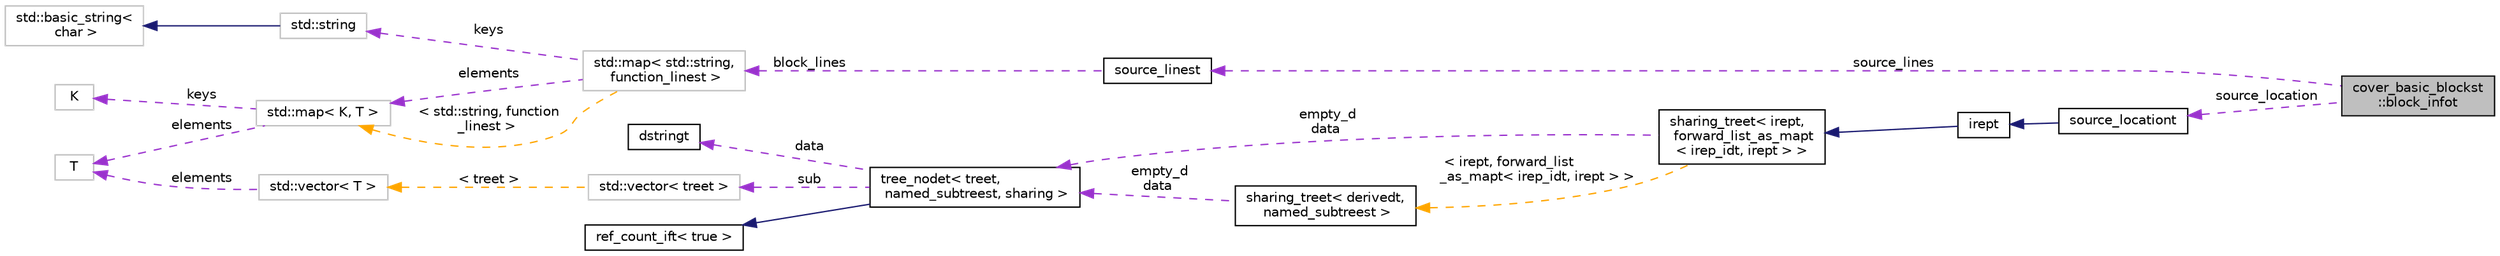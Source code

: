 digraph "cover_basic_blockst::block_infot"
{
 // LATEX_PDF_SIZE
  bgcolor="transparent";
  edge [fontname="Helvetica",fontsize="10",labelfontname="Helvetica",labelfontsize="10"];
  node [fontname="Helvetica",fontsize="10",shape=record];
  rankdir="LR";
  Node1 [label="cover_basic_blockst\l::block_infot",height=0.2,width=0.4,color="black", fillcolor="grey75", style="filled", fontcolor="black",tooltip=" "];
  Node2 -> Node1 [dir="back",color="darkorchid3",fontsize="10",style="dashed",label=" source_lines" ,fontname="Helvetica"];
  Node2 [label="source_linest",height=0.2,width=0.4,color="black",URL="$classsource__linest.html",tooltip=" "];
  Node3 -> Node2 [dir="back",color="darkorchid3",fontsize="10",style="dashed",label=" block_lines" ,fontname="Helvetica"];
  Node3 [label="std::map\< std::string,\l function_linest \>",height=0.2,width=0.4,color="grey75",tooltip=" "];
  Node4 -> Node3 [dir="back",color="darkorchid3",fontsize="10",style="dashed",label=" elements" ,fontname="Helvetica"];
  Node4 [label="std::map\< K, T \>",height=0.2,width=0.4,color="grey75",tooltip="STL class."];
  Node5 -> Node4 [dir="back",color="darkorchid3",fontsize="10",style="dashed",label=" keys" ,fontname="Helvetica"];
  Node5 [label="K",height=0.2,width=0.4,color="grey75",tooltip=" "];
  Node6 -> Node4 [dir="back",color="darkorchid3",fontsize="10",style="dashed",label=" elements" ,fontname="Helvetica"];
  Node6 [label="T",height=0.2,width=0.4,color="grey75",tooltip=" "];
  Node7 -> Node3 [dir="back",color="darkorchid3",fontsize="10",style="dashed",label=" keys" ,fontname="Helvetica"];
  Node7 [label="std::string",height=0.2,width=0.4,color="grey75",tooltip="STL class."];
  Node8 -> Node7 [dir="back",color="midnightblue",fontsize="10",style="solid",fontname="Helvetica"];
  Node8 [label="std::basic_string\<\l char \>",height=0.2,width=0.4,color="grey75",tooltip="STL class."];
  Node4 -> Node3 [dir="back",color="orange",fontsize="10",style="dashed",label=" \< std::string, function\l_linest \>" ,fontname="Helvetica"];
  Node9 -> Node1 [dir="back",color="darkorchid3",fontsize="10",style="dashed",label=" source_location" ,fontname="Helvetica"];
  Node9 [label="source_locationt",height=0.2,width=0.4,color="black",URL="$classsource__locationt.html",tooltip=" "];
  Node10 -> Node9 [dir="back",color="midnightblue",fontsize="10",style="solid",fontname="Helvetica"];
  Node10 [label="irept",height=0.2,width=0.4,color="black",URL="$classirept.html",tooltip="There are a large number of kinds of tree structured or tree-like data in CPROVER."];
  Node11 -> Node10 [dir="back",color="midnightblue",fontsize="10",style="solid",fontname="Helvetica"];
  Node11 [label="sharing_treet\< irept,\l forward_list_as_mapt\l\< irep_idt, irept \> \>",height=0.2,width=0.4,color="black",URL="$classsharing__treet.html",tooltip=" "];
  Node12 -> Node11 [dir="back",color="darkorchid3",fontsize="10",style="dashed",label=" empty_d\ndata" ,fontname="Helvetica"];
  Node12 [label="tree_nodet\< treet,\l named_subtreest, sharing \>",height=0.2,width=0.4,color="black",URL="$classtree__nodet.html",tooltip="A node with data in a tree, it contains:"];
  Node13 -> Node12 [dir="back",color="midnightblue",fontsize="10",style="solid",fontname="Helvetica"];
  Node13 [label="ref_count_ift\< true \>",height=0.2,width=0.4,color="black",URL="$structref__count__ift_3_01true_01_4.html",tooltip=" "];
  Node14 -> Node12 [dir="back",color="darkorchid3",fontsize="10",style="dashed",label=" sub" ,fontname="Helvetica"];
  Node14 [label="std::vector\< treet \>",height=0.2,width=0.4,color="grey75",tooltip=" "];
  Node15 -> Node14 [dir="back",color="orange",fontsize="10",style="dashed",label=" \< treet \>" ,fontname="Helvetica"];
  Node15 [label="std::vector\< T \>",height=0.2,width=0.4,color="grey75",tooltip="STL class."];
  Node6 -> Node15 [dir="back",color="darkorchid3",fontsize="10",style="dashed",label=" elements" ,fontname="Helvetica"];
  Node16 -> Node12 [dir="back",color="darkorchid3",fontsize="10",style="dashed",label=" data" ,fontname="Helvetica"];
  Node16 [label="dstringt",height=0.2,width=0.4,color="black",URL="$classdstringt.html",tooltip="dstringt has one field, an unsigned integer no which is an index into a static table of strings."];
  Node17 -> Node11 [dir="back",color="orange",fontsize="10",style="dashed",label=" \< irept, forward_list\l_as_mapt\< irep_idt, irept \> \>" ,fontname="Helvetica"];
  Node17 [label="sharing_treet\< derivedt,\l named_subtreest \>",height=0.2,width=0.4,color="black",URL="$classsharing__treet.html",tooltip="Base class for tree-like data structures with sharing."];
  Node12 -> Node17 [dir="back",color="darkorchid3",fontsize="10",style="dashed",label=" empty_d\ndata" ,fontname="Helvetica"];
}
